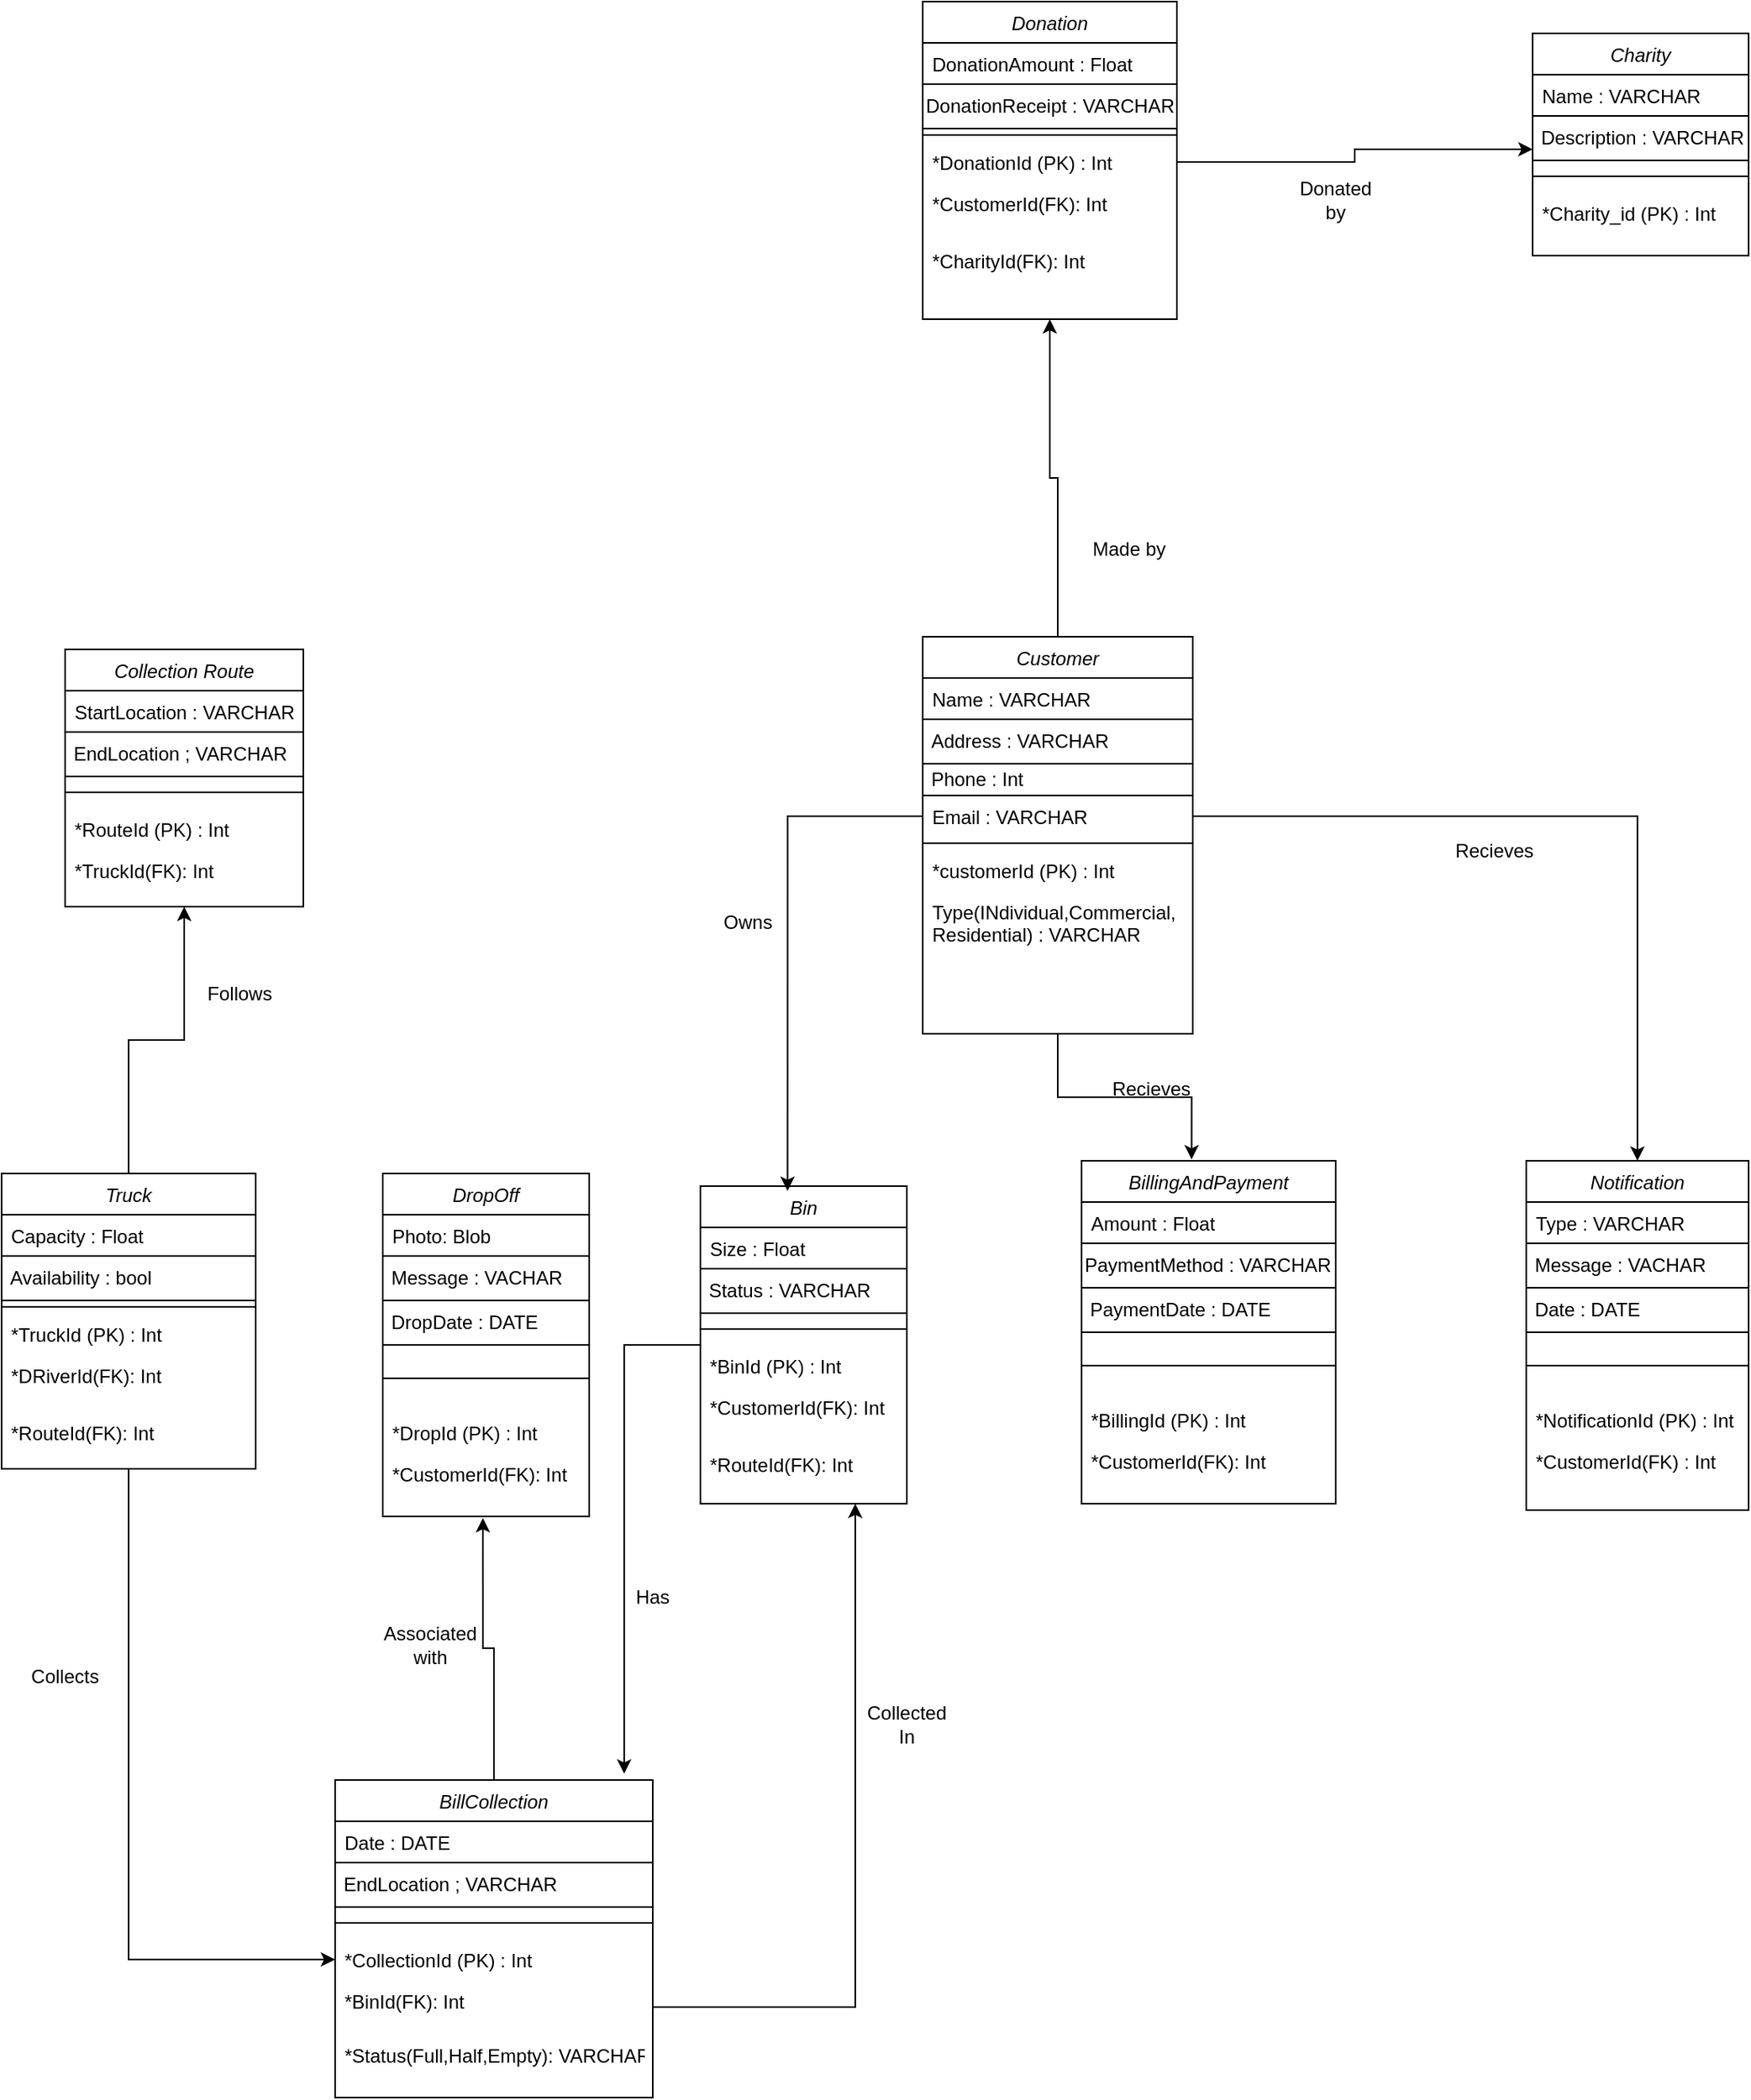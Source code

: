 <mxfile version="24.5.5" type="github">
  <diagram id="C5RBs43oDa-KdzZeNtuy" name="Page-1">
    <mxGraphModel dx="1707" dy="442" grid="1" gridSize="10" guides="1" tooltips="1" connect="1" arrows="1" fold="1" page="1" pageScale="1" pageWidth="827" pageHeight="1169" math="0" shadow="0">
      <root>
        <mxCell id="WIyWlLk6GJQsqaUBKTNV-0" />
        <mxCell id="WIyWlLk6GJQsqaUBKTNV-1" parent="WIyWlLk6GJQsqaUBKTNV-0" />
        <mxCell id="hhsTLVZIg2dpdE67HO9M-84" style="edgeStyle=orthogonalEdgeStyle;rounded=0;orthogonalLoop=1;jettySize=auto;html=1;entryX=0.5;entryY=1;entryDx=0;entryDy=0;" parent="WIyWlLk6GJQsqaUBKTNV-1" source="zkfFHV4jXpPFQw0GAbJ--0" target="hhsTLVZIg2dpdE67HO9M-10" edge="1">
          <mxGeometry relative="1" as="geometry" />
        </mxCell>
        <mxCell id="zkfFHV4jXpPFQw0GAbJ--0" value="Customer" style="swimlane;fontStyle=2;align=center;verticalAlign=top;childLayout=stackLayout;horizontal=1;startSize=26;horizontalStack=0;resizeParent=1;resizeLast=0;collapsible=1;marginBottom=0;rounded=0;shadow=0;strokeWidth=1;" parent="WIyWlLk6GJQsqaUBKTNV-1" vertex="1">
          <mxGeometry x="480" y="420" width="170" height="250" as="geometry">
            <mxRectangle x="324" y="240" width="160" height="26" as="alternateBounds" />
          </mxGeometry>
        </mxCell>
        <mxCell id="zkfFHV4jXpPFQw0GAbJ--2" value="Name : VARCHAR" style="text;align=left;verticalAlign=top;spacingLeft=4;spacingRight=4;overflow=hidden;rotatable=0;points=[[0,0.5],[1,0.5]];portConstraint=eastwest;rounded=0;shadow=0;html=0;" parent="zkfFHV4jXpPFQw0GAbJ--0" vertex="1">
          <mxGeometry y="26" width="170" height="26" as="geometry" />
        </mxCell>
        <mxCell id="hhsTLVZIg2dpdE67HO9M-1" value="&amp;nbsp;Address : VARCHAR" style="rounded=0;whiteSpace=wrap;html=1;align=left;" parent="zkfFHV4jXpPFQw0GAbJ--0" vertex="1">
          <mxGeometry y="52" width="170" height="28" as="geometry" />
        </mxCell>
        <mxCell id="hhsTLVZIg2dpdE67HO9M-2" value="&amp;nbsp;Phone : Int" style="rounded=0;whiteSpace=wrap;html=1;align=left;" parent="zkfFHV4jXpPFQw0GAbJ--0" vertex="1">
          <mxGeometry y="80" width="170" height="20" as="geometry" />
        </mxCell>
        <mxCell id="zkfFHV4jXpPFQw0GAbJ--3" value="Email : VARCHAR" style="text;align=left;verticalAlign=top;spacingLeft=4;spacingRight=4;overflow=hidden;rotatable=0;points=[[0,0.5],[1,0.5]];portConstraint=eastwest;rounded=0;shadow=0;html=0;" parent="zkfFHV4jXpPFQw0GAbJ--0" vertex="1">
          <mxGeometry y="100" width="170" height="26" as="geometry" />
        </mxCell>
        <mxCell id="zkfFHV4jXpPFQw0GAbJ--4" value="" style="line;html=1;strokeWidth=1;align=left;verticalAlign=middle;spacingTop=-1;spacingLeft=3;spacingRight=3;rotatable=0;labelPosition=right;points=[];portConstraint=eastwest;" parent="zkfFHV4jXpPFQw0GAbJ--0" vertex="1">
          <mxGeometry y="126" width="170" height="8" as="geometry" />
        </mxCell>
        <mxCell id="zkfFHV4jXpPFQw0GAbJ--5" value="*customerId (PK) : Int" style="text;align=left;verticalAlign=top;spacingLeft=4;spacingRight=4;overflow=hidden;rotatable=0;points=[[0,0.5],[1,0.5]];portConstraint=eastwest;" parent="zkfFHV4jXpPFQw0GAbJ--0" vertex="1">
          <mxGeometry y="134" width="170" height="26" as="geometry" />
        </mxCell>
        <mxCell id="hhsTLVZIg2dpdE67HO9M-0" value="Type(INdividual,Commercial,&#xa;Residential) : VARCHAR" style="text;align=left;verticalAlign=top;spacingLeft=4;spacingRight=4;overflow=hidden;rotatable=0;points=[[0,0.5],[1,0.5]];portConstraint=eastwest;" parent="zkfFHV4jXpPFQw0GAbJ--0" vertex="1">
          <mxGeometry y="160" width="170" height="46" as="geometry" />
        </mxCell>
        <mxCell id="hhsTLVZIg2dpdE67HO9M-10" value="Donation" style="swimlane;fontStyle=2;align=center;verticalAlign=top;childLayout=stackLayout;horizontal=1;startSize=26;horizontalStack=0;resizeParent=1;resizeLast=0;collapsible=1;marginBottom=0;rounded=0;shadow=0;strokeWidth=1;" parent="WIyWlLk6GJQsqaUBKTNV-1" vertex="1">
          <mxGeometry x="480" y="20" width="160" height="200" as="geometry">
            <mxRectangle x="324" y="240" width="160" height="26" as="alternateBounds" />
          </mxGeometry>
        </mxCell>
        <mxCell id="hhsTLVZIg2dpdE67HO9M-11" value="DonationAmount : Float" style="text;align=left;verticalAlign=top;spacingLeft=4;spacingRight=4;overflow=hidden;rotatable=0;points=[[0,0.5],[1,0.5]];portConstraint=eastwest;rounded=0;shadow=0;html=0;" parent="hhsTLVZIg2dpdE67HO9M-10" vertex="1">
          <mxGeometry y="26" width="160" height="26" as="geometry" />
        </mxCell>
        <mxCell id="hhsTLVZIg2dpdE67HO9M-12" value="DonationReceipt : VARCHAR" style="rounded=0;whiteSpace=wrap;html=1;align=left;" parent="hhsTLVZIg2dpdE67HO9M-10" vertex="1">
          <mxGeometry y="52" width="160" height="28" as="geometry" />
        </mxCell>
        <mxCell id="hhsTLVZIg2dpdE67HO9M-17" value="" style="line;html=1;strokeWidth=1;align=left;verticalAlign=middle;spacingTop=-1;spacingLeft=3;spacingRight=3;rotatable=0;labelPosition=right;points=[];portConstraint=eastwest;" parent="hhsTLVZIg2dpdE67HO9M-10" vertex="1">
          <mxGeometry y="80" width="160" height="8" as="geometry" />
        </mxCell>
        <mxCell id="hhsTLVZIg2dpdE67HO9M-18" value="*DonationId (PK) : Int" style="text;align=left;verticalAlign=top;spacingLeft=4;spacingRight=4;overflow=hidden;rotatable=0;points=[[0,0.5],[1,0.5]];portConstraint=eastwest;" parent="hhsTLVZIg2dpdE67HO9M-10" vertex="1">
          <mxGeometry y="88" width="160" height="26" as="geometry" />
        </mxCell>
        <mxCell id="hhsTLVZIg2dpdE67HO9M-19" value="*CustomerId(FK): Int" style="text;align=left;verticalAlign=top;spacingLeft=4;spacingRight=4;overflow=hidden;rotatable=0;points=[[0,0.5],[1,0.5]];portConstraint=eastwest;" parent="hhsTLVZIg2dpdE67HO9M-10" vertex="1">
          <mxGeometry y="114" width="160" height="36" as="geometry" />
        </mxCell>
        <mxCell id="hhsTLVZIg2dpdE67HO9M-20" value="*CharityId(FK): Int" style="text;align=left;verticalAlign=top;spacingLeft=4;spacingRight=4;overflow=hidden;rotatable=0;points=[[0,0.5],[1,0.5]];portConstraint=eastwest;" parent="hhsTLVZIg2dpdE67HO9M-10" vertex="1">
          <mxGeometry y="150" width="160" height="36" as="geometry" />
        </mxCell>
        <mxCell id="hhsTLVZIg2dpdE67HO9M-108" style="edgeStyle=orthogonalEdgeStyle;rounded=0;orthogonalLoop=1;jettySize=auto;html=1;entryX=0.5;entryY=1;entryDx=0;entryDy=0;" parent="WIyWlLk6GJQsqaUBKTNV-1" source="hhsTLVZIg2dpdE67HO9M-21" target="hhsTLVZIg2dpdE67HO9M-36" edge="1">
          <mxGeometry relative="1" as="geometry" />
        </mxCell>
        <mxCell id="hhsTLVZIg2dpdE67HO9M-21" value="Truck" style="swimlane;fontStyle=2;align=center;verticalAlign=top;childLayout=stackLayout;horizontal=1;startSize=26;horizontalStack=0;resizeParent=1;resizeLast=0;collapsible=1;marginBottom=0;rounded=0;shadow=0;strokeWidth=1;" parent="WIyWlLk6GJQsqaUBKTNV-1" vertex="1">
          <mxGeometry x="-100" y="758" width="160" height="186" as="geometry">
            <mxRectangle x="324" y="240" width="160" height="26" as="alternateBounds" />
          </mxGeometry>
        </mxCell>
        <mxCell id="hhsTLVZIg2dpdE67HO9M-22" value="Capacity : Float" style="text;align=left;verticalAlign=top;spacingLeft=4;spacingRight=4;overflow=hidden;rotatable=0;points=[[0,0.5],[1,0.5]];portConstraint=eastwest;rounded=0;shadow=0;html=0;" parent="hhsTLVZIg2dpdE67HO9M-21" vertex="1">
          <mxGeometry y="26" width="160" height="26" as="geometry" />
        </mxCell>
        <mxCell id="hhsTLVZIg2dpdE67HO9M-23" value="&amp;nbsp;Availability : bool" style="rounded=0;whiteSpace=wrap;html=1;align=left;" parent="hhsTLVZIg2dpdE67HO9M-21" vertex="1">
          <mxGeometry y="52" width="160" height="28" as="geometry" />
        </mxCell>
        <mxCell id="hhsTLVZIg2dpdE67HO9M-24" value="" style="line;html=1;strokeWidth=1;align=left;verticalAlign=middle;spacingTop=-1;spacingLeft=3;spacingRight=3;rotatable=0;labelPosition=right;points=[];portConstraint=eastwest;" parent="hhsTLVZIg2dpdE67HO9M-21" vertex="1">
          <mxGeometry y="80" width="160" height="8" as="geometry" />
        </mxCell>
        <mxCell id="hhsTLVZIg2dpdE67HO9M-25" value="*TruckId (PK) : Int" style="text;align=left;verticalAlign=top;spacingLeft=4;spacingRight=4;overflow=hidden;rotatable=0;points=[[0,0.5],[1,0.5]];portConstraint=eastwest;" parent="hhsTLVZIg2dpdE67HO9M-21" vertex="1">
          <mxGeometry y="88" width="160" height="26" as="geometry" />
        </mxCell>
        <mxCell id="hhsTLVZIg2dpdE67HO9M-26" value="*DRiverId(FK): Int" style="text;align=left;verticalAlign=top;spacingLeft=4;spacingRight=4;overflow=hidden;rotatable=0;points=[[0,0.5],[1,0.5]];portConstraint=eastwest;" parent="hhsTLVZIg2dpdE67HO9M-21" vertex="1">
          <mxGeometry y="114" width="160" height="36" as="geometry" />
        </mxCell>
        <mxCell id="hhsTLVZIg2dpdE67HO9M-27" value="*RouteId(FK): Int" style="text;align=left;verticalAlign=top;spacingLeft=4;spacingRight=4;overflow=hidden;rotatable=0;points=[[0,0.5],[1,0.5]];portConstraint=eastwest;" parent="hhsTLVZIg2dpdE67HO9M-21" vertex="1">
          <mxGeometry y="150" width="160" height="36" as="geometry" />
        </mxCell>
        <mxCell id="hhsTLVZIg2dpdE67HO9M-28" value="Bin" style="swimlane;fontStyle=2;align=center;verticalAlign=top;childLayout=stackLayout;horizontal=1;startSize=26;horizontalStack=0;resizeParent=1;resizeLast=0;collapsible=1;marginBottom=0;rounded=0;shadow=0;strokeWidth=1;" parent="WIyWlLk6GJQsqaUBKTNV-1" vertex="1">
          <mxGeometry x="340" y="766" width="130" height="200" as="geometry">
            <mxRectangle x="324" y="240" width="160" height="26" as="alternateBounds" />
          </mxGeometry>
        </mxCell>
        <mxCell id="hhsTLVZIg2dpdE67HO9M-29" value="Size : Float" style="text;align=left;verticalAlign=top;spacingLeft=4;spacingRight=4;overflow=hidden;rotatable=0;points=[[0,0.5],[1,0.5]];portConstraint=eastwest;rounded=0;shadow=0;html=0;" parent="hhsTLVZIg2dpdE67HO9M-28" vertex="1">
          <mxGeometry y="26" width="130" height="26" as="geometry" />
        </mxCell>
        <mxCell id="hhsTLVZIg2dpdE67HO9M-30" value="&amp;nbsp;Status : VARCHAR" style="rounded=0;whiteSpace=wrap;html=1;align=left;" parent="hhsTLVZIg2dpdE67HO9M-28" vertex="1">
          <mxGeometry y="52" width="130" height="28" as="geometry" />
        </mxCell>
        <mxCell id="hhsTLVZIg2dpdE67HO9M-31" value="" style="line;html=1;strokeWidth=1;align=left;verticalAlign=middle;spacingTop=-1;spacingLeft=3;spacingRight=3;rotatable=0;labelPosition=right;points=[];portConstraint=eastwest;" parent="hhsTLVZIg2dpdE67HO9M-28" vertex="1">
          <mxGeometry y="80" width="130" height="20" as="geometry" />
        </mxCell>
        <mxCell id="hhsTLVZIg2dpdE67HO9M-32" value="*BinId (PK) : Int" style="text;align=left;verticalAlign=top;spacingLeft=4;spacingRight=4;overflow=hidden;rotatable=0;points=[[0,0.5],[1,0.5]];portConstraint=eastwest;" parent="hhsTLVZIg2dpdE67HO9M-28" vertex="1">
          <mxGeometry y="100" width="130" height="26" as="geometry" />
        </mxCell>
        <mxCell id="hhsTLVZIg2dpdE67HO9M-33" value="*CustomerId(FK): Int" style="text;align=left;verticalAlign=top;spacingLeft=4;spacingRight=4;overflow=hidden;rotatable=0;points=[[0,0.5],[1,0.5]];portConstraint=eastwest;" parent="hhsTLVZIg2dpdE67HO9M-28" vertex="1">
          <mxGeometry y="126" width="130" height="36" as="geometry" />
        </mxCell>
        <mxCell id="hhsTLVZIg2dpdE67HO9M-43" value="*RouteId(FK): Int" style="text;align=left;verticalAlign=top;spacingLeft=4;spacingRight=4;overflow=hidden;rotatable=0;points=[[0,0.5],[1,0.5]];portConstraint=eastwest;" parent="hhsTLVZIg2dpdE67HO9M-28" vertex="1">
          <mxGeometry y="162" width="130" height="36" as="geometry" />
        </mxCell>
        <mxCell id="hhsTLVZIg2dpdE67HO9M-36" value="Collection Route" style="swimlane;fontStyle=2;align=center;verticalAlign=top;childLayout=stackLayout;horizontal=1;startSize=26;horizontalStack=0;resizeParent=1;resizeLast=0;collapsible=1;marginBottom=0;rounded=0;shadow=0;strokeWidth=1;" parent="WIyWlLk6GJQsqaUBKTNV-1" vertex="1">
          <mxGeometry x="-60" y="428" width="150" height="162" as="geometry">
            <mxRectangle x="324" y="240" width="160" height="26" as="alternateBounds" />
          </mxGeometry>
        </mxCell>
        <mxCell id="hhsTLVZIg2dpdE67HO9M-37" value="StartLocation : VARCHAR" style="text;align=left;verticalAlign=top;spacingLeft=4;spacingRight=4;overflow=hidden;rotatable=0;points=[[0,0.5],[1,0.5]];portConstraint=eastwest;rounded=0;shadow=0;html=0;" parent="hhsTLVZIg2dpdE67HO9M-36" vertex="1">
          <mxGeometry y="26" width="150" height="26" as="geometry" />
        </mxCell>
        <mxCell id="hhsTLVZIg2dpdE67HO9M-38" value="&amp;nbsp;EndLocation ; VARCHAR" style="rounded=0;whiteSpace=wrap;html=1;align=left;" parent="hhsTLVZIg2dpdE67HO9M-36" vertex="1">
          <mxGeometry y="52" width="150" height="28" as="geometry" />
        </mxCell>
        <mxCell id="hhsTLVZIg2dpdE67HO9M-40" value="" style="line;html=1;strokeWidth=1;align=left;verticalAlign=middle;spacingTop=-1;spacingLeft=3;spacingRight=3;rotatable=0;labelPosition=right;points=[];portConstraint=eastwest;" parent="hhsTLVZIg2dpdE67HO9M-36" vertex="1">
          <mxGeometry y="80" width="150" height="20" as="geometry" />
        </mxCell>
        <mxCell id="hhsTLVZIg2dpdE67HO9M-41" value="*RouteId (PK) : Int" style="text;align=left;verticalAlign=top;spacingLeft=4;spacingRight=4;overflow=hidden;rotatable=0;points=[[0,0.5],[1,0.5]];portConstraint=eastwest;" parent="hhsTLVZIg2dpdE67HO9M-36" vertex="1">
          <mxGeometry y="100" width="150" height="26" as="geometry" />
        </mxCell>
        <mxCell id="hhsTLVZIg2dpdE67HO9M-42" value="*TruckId(FK): Int" style="text;align=left;verticalAlign=top;spacingLeft=4;spacingRight=4;overflow=hidden;rotatable=0;points=[[0,0.5],[1,0.5]];portConstraint=eastwest;" parent="hhsTLVZIg2dpdE67HO9M-36" vertex="1">
          <mxGeometry y="126" width="150" height="36" as="geometry" />
        </mxCell>
        <mxCell id="hhsTLVZIg2dpdE67HO9M-44" value="Charity" style="swimlane;fontStyle=2;align=center;verticalAlign=top;childLayout=stackLayout;horizontal=1;startSize=26;horizontalStack=0;resizeParent=1;resizeLast=0;collapsible=1;marginBottom=0;rounded=0;shadow=0;strokeWidth=1;" parent="WIyWlLk6GJQsqaUBKTNV-1" vertex="1">
          <mxGeometry x="864" y="40" width="136" height="140" as="geometry">
            <mxRectangle x="324" y="240" width="160" height="26" as="alternateBounds" />
          </mxGeometry>
        </mxCell>
        <mxCell id="hhsTLVZIg2dpdE67HO9M-45" value="Name : VARCHAR" style="text;align=left;verticalAlign=top;spacingLeft=4;spacingRight=4;overflow=hidden;rotatable=0;points=[[0,0.5],[1,0.5]];portConstraint=eastwest;rounded=0;shadow=0;html=0;" parent="hhsTLVZIg2dpdE67HO9M-44" vertex="1">
          <mxGeometry y="26" width="136" height="26" as="geometry" />
        </mxCell>
        <mxCell id="hhsTLVZIg2dpdE67HO9M-46" value="&amp;nbsp;Description : VARCHAR" style="rounded=0;whiteSpace=wrap;html=1;align=left;" parent="hhsTLVZIg2dpdE67HO9M-44" vertex="1">
          <mxGeometry y="52" width="136" height="28" as="geometry" />
        </mxCell>
        <mxCell id="hhsTLVZIg2dpdE67HO9M-47" value="" style="line;html=1;strokeWidth=1;align=left;verticalAlign=middle;spacingTop=-1;spacingLeft=3;spacingRight=3;rotatable=0;labelPosition=right;points=[];portConstraint=eastwest;" parent="hhsTLVZIg2dpdE67HO9M-44" vertex="1">
          <mxGeometry y="80" width="136" height="20" as="geometry" />
        </mxCell>
        <mxCell id="hhsTLVZIg2dpdE67HO9M-48" value="*Charity_id (PK) : Int" style="text;align=left;verticalAlign=top;spacingLeft=4;spacingRight=4;overflow=hidden;rotatable=0;points=[[0,0.5],[1,0.5]];portConstraint=eastwest;" parent="hhsTLVZIg2dpdE67HO9M-44" vertex="1">
          <mxGeometry y="100" width="136" height="26" as="geometry" />
        </mxCell>
        <mxCell id="hhsTLVZIg2dpdE67HO9M-51" value="Notification" style="swimlane;fontStyle=2;align=center;verticalAlign=top;childLayout=stackLayout;horizontal=1;startSize=26;horizontalStack=0;resizeParent=1;resizeLast=0;collapsible=1;marginBottom=0;rounded=0;shadow=0;strokeWidth=1;" parent="WIyWlLk6GJQsqaUBKTNV-1" vertex="1">
          <mxGeometry x="860" y="750" width="140" height="220" as="geometry">
            <mxRectangle x="324" y="240" width="160" height="26" as="alternateBounds" />
          </mxGeometry>
        </mxCell>
        <mxCell id="hhsTLVZIg2dpdE67HO9M-52" value="Type : VARCHAR" style="text;align=left;verticalAlign=top;spacingLeft=4;spacingRight=4;overflow=hidden;rotatable=0;points=[[0,0.5],[1,0.5]];portConstraint=eastwest;rounded=0;shadow=0;html=0;" parent="hhsTLVZIg2dpdE67HO9M-51" vertex="1">
          <mxGeometry y="26" width="140" height="26" as="geometry" />
        </mxCell>
        <mxCell id="hhsTLVZIg2dpdE67HO9M-53" value="&amp;nbsp;Message : VACHAR" style="rounded=0;whiteSpace=wrap;html=1;align=left;" parent="hhsTLVZIg2dpdE67HO9M-51" vertex="1">
          <mxGeometry y="52" width="140" height="28" as="geometry" />
        </mxCell>
        <mxCell id="hhsTLVZIg2dpdE67HO9M-57" value="&amp;nbsp;Date : DATE" style="rounded=0;whiteSpace=wrap;html=1;align=left;" parent="hhsTLVZIg2dpdE67HO9M-51" vertex="1">
          <mxGeometry y="80" width="140" height="28" as="geometry" />
        </mxCell>
        <mxCell id="hhsTLVZIg2dpdE67HO9M-54" value="" style="line;html=1;strokeWidth=1;align=left;verticalAlign=middle;spacingTop=-1;spacingLeft=3;spacingRight=3;rotatable=0;labelPosition=right;points=[];portConstraint=eastwest;" parent="hhsTLVZIg2dpdE67HO9M-51" vertex="1">
          <mxGeometry y="108" width="140" height="42" as="geometry" />
        </mxCell>
        <mxCell id="hhsTLVZIg2dpdE67HO9M-55" value="*NotificationId (PK) : Int" style="text;align=left;verticalAlign=top;spacingLeft=4;spacingRight=4;overflow=hidden;rotatable=0;points=[[0,0.5],[1,0.5]];portConstraint=eastwest;" parent="hhsTLVZIg2dpdE67HO9M-51" vertex="1">
          <mxGeometry y="150" width="140" height="26" as="geometry" />
        </mxCell>
        <mxCell id="hhsTLVZIg2dpdE67HO9M-99" value="*CustomerId(FK) : Int" style="text;align=left;verticalAlign=top;spacingLeft=4;spacingRight=4;overflow=hidden;rotatable=0;points=[[0,0.5],[1,0.5]];portConstraint=eastwest;" parent="hhsTLVZIg2dpdE67HO9M-51" vertex="1">
          <mxGeometry y="176" width="140" height="26" as="geometry" />
        </mxCell>
        <mxCell id="hhsTLVZIg2dpdE67HO9M-58" value="BillingAndPayment" style="swimlane;fontStyle=2;align=center;verticalAlign=top;childLayout=stackLayout;horizontal=1;startSize=26;horizontalStack=0;resizeParent=1;resizeLast=0;collapsible=1;marginBottom=0;rounded=0;shadow=0;strokeWidth=1;" parent="WIyWlLk6GJQsqaUBKTNV-1" vertex="1">
          <mxGeometry x="580" y="750" width="160" height="216" as="geometry">
            <mxRectangle x="324" y="240" width="160" height="26" as="alternateBounds" />
          </mxGeometry>
        </mxCell>
        <mxCell id="hhsTLVZIg2dpdE67HO9M-59" value="Amount : Float" style="text;align=left;verticalAlign=top;spacingLeft=4;spacingRight=4;overflow=hidden;rotatable=0;points=[[0,0.5],[1,0.5]];portConstraint=eastwest;rounded=0;shadow=0;html=0;" parent="hhsTLVZIg2dpdE67HO9M-58" vertex="1">
          <mxGeometry y="26" width="160" height="26" as="geometry" />
        </mxCell>
        <mxCell id="hhsTLVZIg2dpdE67HO9M-60" value="PaymentMethod : VARCHAR" style="rounded=0;whiteSpace=wrap;html=1;align=left;" parent="hhsTLVZIg2dpdE67HO9M-58" vertex="1">
          <mxGeometry y="52" width="160" height="28" as="geometry" />
        </mxCell>
        <mxCell id="hhsTLVZIg2dpdE67HO9M-61" value="&amp;nbsp;PaymentDate : DATE" style="rounded=0;whiteSpace=wrap;html=1;align=left;" parent="hhsTLVZIg2dpdE67HO9M-58" vertex="1">
          <mxGeometry y="80" width="160" height="28" as="geometry" />
        </mxCell>
        <mxCell id="hhsTLVZIg2dpdE67HO9M-62" value="" style="line;html=1;strokeWidth=1;align=left;verticalAlign=middle;spacingTop=-1;spacingLeft=3;spacingRight=3;rotatable=0;labelPosition=right;points=[];portConstraint=eastwest;" parent="hhsTLVZIg2dpdE67HO9M-58" vertex="1">
          <mxGeometry y="108" width="160" height="42" as="geometry" />
        </mxCell>
        <mxCell id="hhsTLVZIg2dpdE67HO9M-63" value="*BillingId (PK) : Int" style="text;align=left;verticalAlign=top;spacingLeft=4;spacingRight=4;overflow=hidden;rotatable=0;points=[[0,0.5],[1,0.5]];portConstraint=eastwest;" parent="hhsTLVZIg2dpdE67HO9M-58" vertex="1">
          <mxGeometry y="150" width="160" height="26" as="geometry" />
        </mxCell>
        <mxCell id="hhsTLVZIg2dpdE67HO9M-64" value="*CustomerId(FK): Int" style="text;align=left;verticalAlign=top;spacingLeft=4;spacingRight=4;overflow=hidden;rotatable=0;points=[[0,0.5],[1,0.5]];portConstraint=eastwest;" parent="hhsTLVZIg2dpdE67HO9M-58" vertex="1">
          <mxGeometry y="176" width="160" height="40" as="geometry" />
        </mxCell>
        <mxCell id="hhsTLVZIg2dpdE67HO9M-66" value="BillCollection" style="swimlane;fontStyle=2;align=center;verticalAlign=top;childLayout=stackLayout;horizontal=1;startSize=26;horizontalStack=0;resizeParent=1;resizeLast=0;collapsible=1;marginBottom=0;rounded=0;shadow=0;strokeWidth=1;" parent="WIyWlLk6GJQsqaUBKTNV-1" vertex="1">
          <mxGeometry x="110" y="1140" width="200" height="200" as="geometry">
            <mxRectangle x="324" y="240" width="160" height="26" as="alternateBounds" />
          </mxGeometry>
        </mxCell>
        <mxCell id="hhsTLVZIg2dpdE67HO9M-67" value="Date : DATE" style="text;align=left;verticalAlign=top;spacingLeft=4;spacingRight=4;overflow=hidden;rotatable=0;points=[[0,0.5],[1,0.5]];portConstraint=eastwest;rounded=0;shadow=0;html=0;" parent="hhsTLVZIg2dpdE67HO9M-66" vertex="1">
          <mxGeometry y="26" width="200" height="26" as="geometry" />
        </mxCell>
        <mxCell id="hhsTLVZIg2dpdE67HO9M-68" value="&amp;nbsp;EndLocation ; VARCHAR" style="rounded=0;whiteSpace=wrap;html=1;align=left;" parent="hhsTLVZIg2dpdE67HO9M-66" vertex="1">
          <mxGeometry y="52" width="200" height="28" as="geometry" />
        </mxCell>
        <mxCell id="hhsTLVZIg2dpdE67HO9M-69" value="" style="line;html=1;strokeWidth=1;align=left;verticalAlign=middle;spacingTop=-1;spacingLeft=3;spacingRight=3;rotatable=0;labelPosition=right;points=[];portConstraint=eastwest;" parent="hhsTLVZIg2dpdE67HO9M-66" vertex="1">
          <mxGeometry y="80" width="200" height="20" as="geometry" />
        </mxCell>
        <mxCell id="hhsTLVZIg2dpdE67HO9M-70" value="*CollectionId (PK) : Int" style="text;align=left;verticalAlign=top;spacingLeft=4;spacingRight=4;overflow=hidden;rotatable=0;points=[[0,0.5],[1,0.5]];portConstraint=eastwest;" parent="hhsTLVZIg2dpdE67HO9M-66" vertex="1">
          <mxGeometry y="100" width="200" height="26" as="geometry" />
        </mxCell>
        <mxCell id="hhsTLVZIg2dpdE67HO9M-71" value="*BinId(FK): Int" style="text;align=left;verticalAlign=top;spacingLeft=4;spacingRight=4;overflow=hidden;rotatable=0;points=[[0,0.5],[1,0.5]];portConstraint=eastwest;" parent="hhsTLVZIg2dpdE67HO9M-66" vertex="1">
          <mxGeometry y="126" width="200" height="34" as="geometry" />
        </mxCell>
        <mxCell id="hhsTLVZIg2dpdE67HO9M-72" value="*Status(Full,Half,Empty): VARCHAR" style="text;align=left;verticalAlign=top;spacingLeft=4;spacingRight=4;overflow=hidden;rotatable=0;points=[[0,0.5],[1,0.5]];portConstraint=eastwest;" parent="hhsTLVZIg2dpdE67HO9M-66" vertex="1">
          <mxGeometry y="160" width="200" height="34" as="geometry" />
        </mxCell>
        <mxCell id="hhsTLVZIg2dpdE67HO9M-73" value="DropOff" style="swimlane;fontStyle=2;align=center;verticalAlign=top;childLayout=stackLayout;horizontal=1;startSize=26;horizontalStack=0;resizeParent=1;resizeLast=0;collapsible=1;marginBottom=0;rounded=0;shadow=0;strokeWidth=1;" parent="WIyWlLk6GJQsqaUBKTNV-1" vertex="1">
          <mxGeometry x="140" y="758" width="130" height="216" as="geometry">
            <mxRectangle x="324" y="240" width="160" height="26" as="alternateBounds" />
          </mxGeometry>
        </mxCell>
        <mxCell id="hhsTLVZIg2dpdE67HO9M-74" value="Photo: Blob" style="text;align=left;verticalAlign=top;spacingLeft=4;spacingRight=4;overflow=hidden;rotatable=0;points=[[0,0.5],[1,0.5]];portConstraint=eastwest;rounded=0;shadow=0;html=0;" parent="hhsTLVZIg2dpdE67HO9M-73" vertex="1">
          <mxGeometry y="26" width="130" height="26" as="geometry" />
        </mxCell>
        <mxCell id="hhsTLVZIg2dpdE67HO9M-75" value="&amp;nbsp;Message : VACHAR" style="rounded=0;whiteSpace=wrap;html=1;align=left;" parent="hhsTLVZIg2dpdE67HO9M-73" vertex="1">
          <mxGeometry y="52" width="130" height="28" as="geometry" />
        </mxCell>
        <mxCell id="hhsTLVZIg2dpdE67HO9M-76" value="&amp;nbsp;DropDate : DATE" style="rounded=0;whiteSpace=wrap;html=1;align=left;" parent="hhsTLVZIg2dpdE67HO9M-73" vertex="1">
          <mxGeometry y="80" width="130" height="28" as="geometry" />
        </mxCell>
        <mxCell id="hhsTLVZIg2dpdE67HO9M-77" value="" style="line;html=1;strokeWidth=1;align=left;verticalAlign=middle;spacingTop=-1;spacingLeft=3;spacingRight=3;rotatable=0;labelPosition=right;points=[];portConstraint=eastwest;" parent="hhsTLVZIg2dpdE67HO9M-73" vertex="1">
          <mxGeometry y="108" width="130" height="42" as="geometry" />
        </mxCell>
        <mxCell id="hhsTLVZIg2dpdE67HO9M-78" value="*DropId (PK) : Int" style="text;align=left;verticalAlign=top;spacingLeft=4;spacingRight=4;overflow=hidden;rotatable=0;points=[[0,0.5],[1,0.5]];portConstraint=eastwest;" parent="hhsTLVZIg2dpdE67HO9M-73" vertex="1">
          <mxGeometry y="150" width="130" height="26" as="geometry" />
        </mxCell>
        <mxCell id="hhsTLVZIg2dpdE67HO9M-79" value="*CustomerId(FK): Int" style="text;align=left;verticalAlign=top;spacingLeft=4;spacingRight=4;overflow=hidden;rotatable=0;points=[[0,0.5],[1,0.5]];portConstraint=eastwest;" parent="hhsTLVZIg2dpdE67HO9M-73" vertex="1">
          <mxGeometry y="176" width="130" height="40" as="geometry" />
        </mxCell>
        <mxCell id="hhsTLVZIg2dpdE67HO9M-82" value="Made by" style="text;html=1;align=center;verticalAlign=middle;whiteSpace=wrap;rounded=0;" parent="WIyWlLk6GJQsqaUBKTNV-1" vertex="1">
          <mxGeometry x="580" y="350" width="60" height="30" as="geometry" />
        </mxCell>
        <mxCell id="hhsTLVZIg2dpdE67HO9M-86" style="edgeStyle=orthogonalEdgeStyle;rounded=0;orthogonalLoop=1;jettySize=auto;html=1;entryX=0.422;entryY=0.015;entryDx=0;entryDy=0;entryPerimeter=0;" parent="WIyWlLk6GJQsqaUBKTNV-1" source="zkfFHV4jXpPFQw0GAbJ--3" target="hhsTLVZIg2dpdE67HO9M-28" edge="1">
          <mxGeometry relative="1" as="geometry" />
        </mxCell>
        <mxCell id="hhsTLVZIg2dpdE67HO9M-87" value="Owns" style="text;html=1;align=center;verticalAlign=middle;whiteSpace=wrap;rounded=0;" parent="WIyWlLk6GJQsqaUBKTNV-1" vertex="1">
          <mxGeometry x="340" y="585" width="60" height="30" as="geometry" />
        </mxCell>
        <mxCell id="hhsTLVZIg2dpdE67HO9M-89" style="edgeStyle=orthogonalEdgeStyle;rounded=0;orthogonalLoop=1;jettySize=auto;html=1;entryX=0.433;entryY=-0.004;entryDx=0;entryDy=0;entryPerimeter=0;" parent="WIyWlLk6GJQsqaUBKTNV-1" source="zkfFHV4jXpPFQw0GAbJ--0" target="hhsTLVZIg2dpdE67HO9M-58" edge="1">
          <mxGeometry relative="1" as="geometry" />
        </mxCell>
        <mxCell id="hhsTLVZIg2dpdE67HO9M-90" value="Recieves" style="text;html=1;align=center;verticalAlign=middle;whiteSpace=wrap;rounded=0;" parent="WIyWlLk6GJQsqaUBKTNV-1" vertex="1">
          <mxGeometry x="594" y="690" width="60" height="30" as="geometry" />
        </mxCell>
        <mxCell id="hhsTLVZIg2dpdE67HO9M-92" value="Recieves" style="text;html=1;align=center;verticalAlign=middle;whiteSpace=wrap;rounded=0;" parent="WIyWlLk6GJQsqaUBKTNV-1" vertex="1">
          <mxGeometry x="810" y="540" width="60" height="30" as="geometry" />
        </mxCell>
        <mxCell id="hhsTLVZIg2dpdE67HO9M-93" style="edgeStyle=orthogonalEdgeStyle;rounded=0;orthogonalLoop=1;jettySize=auto;html=1;entryX=0;entryY=0.5;entryDx=0;entryDy=0;" parent="WIyWlLk6GJQsqaUBKTNV-1" source="hhsTLVZIg2dpdE67HO9M-27" target="hhsTLVZIg2dpdE67HO9M-70" edge="1">
          <mxGeometry relative="1" as="geometry">
            <Array as="points">
              <mxPoint x="-20" y="1253" />
            </Array>
          </mxGeometry>
        </mxCell>
        <mxCell id="hhsTLVZIg2dpdE67HO9M-94" value="Collects" style="text;html=1;align=center;verticalAlign=middle;whiteSpace=wrap;rounded=0;" parent="WIyWlLk6GJQsqaUBKTNV-1" vertex="1">
          <mxGeometry x="-90" y="1060" width="60" height="30" as="geometry" />
        </mxCell>
        <mxCell id="hhsTLVZIg2dpdE67HO9M-97" style="edgeStyle=orthogonalEdgeStyle;rounded=0;orthogonalLoop=1;jettySize=auto;html=1;entryX=0.485;entryY=1.025;entryDx=0;entryDy=0;entryPerimeter=0;" parent="WIyWlLk6GJQsqaUBKTNV-1" source="hhsTLVZIg2dpdE67HO9M-66" target="hhsTLVZIg2dpdE67HO9M-79" edge="1">
          <mxGeometry relative="1" as="geometry" />
        </mxCell>
        <mxCell id="hhsTLVZIg2dpdE67HO9M-98" value="Associated with" style="text;html=1;align=center;verticalAlign=middle;whiteSpace=wrap;rounded=0;" parent="WIyWlLk6GJQsqaUBKTNV-1" vertex="1">
          <mxGeometry x="140" y="1040" width="60" height="30" as="geometry" />
        </mxCell>
        <mxCell id="hhsTLVZIg2dpdE67HO9M-100" style="edgeStyle=orthogonalEdgeStyle;rounded=0;orthogonalLoop=1;jettySize=auto;html=1;entryX=0.91;entryY=-0.02;entryDx=0;entryDy=0;entryPerimeter=0;" parent="WIyWlLk6GJQsqaUBKTNV-1" source="hhsTLVZIg2dpdE67HO9M-28" target="hhsTLVZIg2dpdE67HO9M-66" edge="1">
          <mxGeometry relative="1" as="geometry" />
        </mxCell>
        <mxCell id="hhsTLVZIg2dpdE67HO9M-101" value="Has" style="text;html=1;align=center;verticalAlign=middle;whiteSpace=wrap;rounded=0;" parent="WIyWlLk6GJQsqaUBKTNV-1" vertex="1">
          <mxGeometry x="280" y="1010" width="60" height="30" as="geometry" />
        </mxCell>
        <mxCell id="hhsTLVZIg2dpdE67HO9M-103" style="edgeStyle=orthogonalEdgeStyle;rounded=0;orthogonalLoop=1;jettySize=auto;html=1;entryX=0.75;entryY=1;entryDx=0;entryDy=0;" parent="WIyWlLk6GJQsqaUBKTNV-1" source="hhsTLVZIg2dpdE67HO9M-71" target="hhsTLVZIg2dpdE67HO9M-28" edge="1">
          <mxGeometry relative="1" as="geometry" />
        </mxCell>
        <mxCell id="hhsTLVZIg2dpdE67HO9M-104" value="Collected In" style="text;html=1;align=center;verticalAlign=middle;whiteSpace=wrap;rounded=0;" parent="WIyWlLk6GJQsqaUBKTNV-1" vertex="1">
          <mxGeometry x="440" y="1090" width="60" height="30" as="geometry" />
        </mxCell>
        <mxCell id="hhsTLVZIg2dpdE67HO9M-106" style="edgeStyle=orthogonalEdgeStyle;rounded=0;orthogonalLoop=1;jettySize=auto;html=1;entryX=0;entryY=0.75;entryDx=0;entryDy=0;" parent="WIyWlLk6GJQsqaUBKTNV-1" source="hhsTLVZIg2dpdE67HO9M-18" target="hhsTLVZIg2dpdE67HO9M-46" edge="1">
          <mxGeometry relative="1" as="geometry" />
        </mxCell>
        <mxCell id="hhsTLVZIg2dpdE67HO9M-107" value="Donated by" style="text;html=1;align=center;verticalAlign=middle;whiteSpace=wrap;rounded=0;" parent="WIyWlLk6GJQsqaUBKTNV-1" vertex="1">
          <mxGeometry x="710" y="130" width="60" height="30" as="geometry" />
        </mxCell>
        <mxCell id="hhsTLVZIg2dpdE67HO9M-109" value="Follows" style="text;html=1;align=center;verticalAlign=middle;whiteSpace=wrap;rounded=0;" parent="WIyWlLk6GJQsqaUBKTNV-1" vertex="1">
          <mxGeometry x="20" y="630" width="60" height="30" as="geometry" />
        </mxCell>
        <mxCell id="hnXt5Jd46_y9rEdgMFs5-0" style="edgeStyle=orthogonalEdgeStyle;rounded=0;orthogonalLoop=1;jettySize=auto;html=1;entryX=0.5;entryY=0;entryDx=0;entryDy=0;" edge="1" parent="WIyWlLk6GJQsqaUBKTNV-1" source="zkfFHV4jXpPFQw0GAbJ--3" target="hhsTLVZIg2dpdE67HO9M-51">
          <mxGeometry relative="1" as="geometry" />
        </mxCell>
      </root>
    </mxGraphModel>
  </diagram>
</mxfile>
